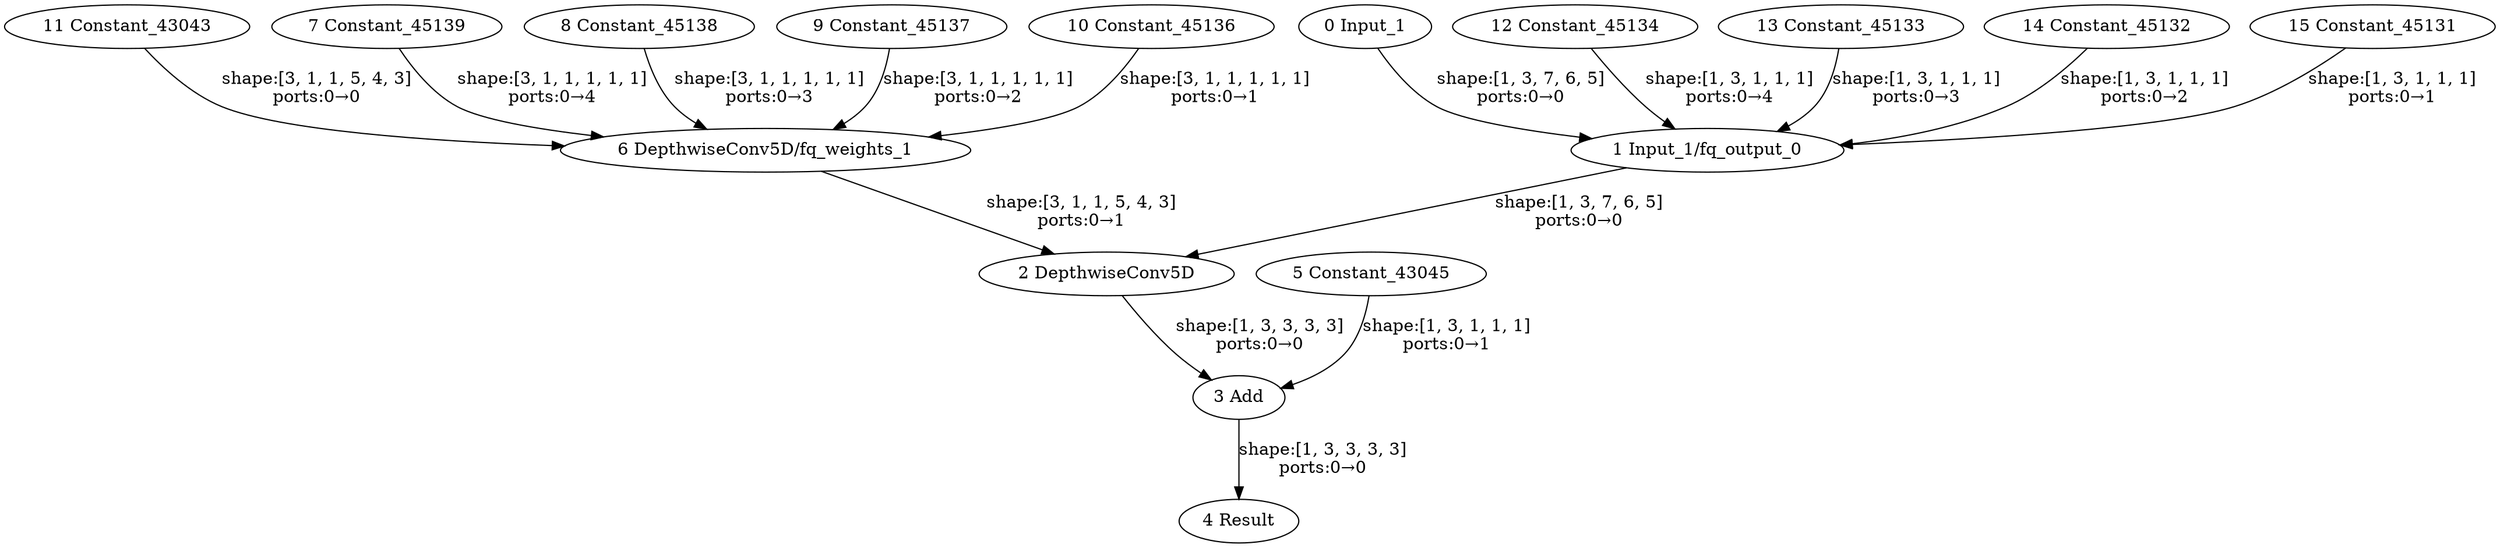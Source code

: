 strict digraph  {
"0 Input_1" [id=0, type=Parameter];
"1 Input_1/fq_output_0" [id=1, type=FakeQuantize];
"2 DepthwiseConv5D" [id=2, type=GroupConvolution];
"3 Add" [id=3, type=Add];
"4 Result" [id=4, type=Result];
"5 Constant_43045" [id=5, type=Constant];
"6 DepthwiseConv5D/fq_weights_1" [id=6, type=FakeQuantize];
"7 Constant_45139" [id=7, type=Constant];
"8 Constant_45138" [id=8, type=Constant];
"9 Constant_45137" [id=9, type=Constant];
"10 Constant_45136" [id=10, type=Constant];
"11 Constant_43043" [id=11, type=Constant];
"12 Constant_45134" [id=12, type=Constant];
"13 Constant_45133" [id=13, type=Constant];
"14 Constant_45132" [id=14, type=Constant];
"15 Constant_45131" [id=15, type=Constant];
"0 Input_1" -> "1 Input_1/fq_output_0"  [label="shape:[1, 3, 7, 6, 5]\nports:0→0", style=solid];
"1 Input_1/fq_output_0" -> "2 DepthwiseConv5D"  [label="shape:[1, 3, 7, 6, 5]\nports:0→0", style=solid];
"2 DepthwiseConv5D" -> "3 Add"  [label="shape:[1, 3, 3, 3, 3]\nports:0→0", style=solid];
"3 Add" -> "4 Result"  [label="shape:[1, 3, 3, 3, 3]\nports:0→0", style=solid];
"5 Constant_43045" -> "3 Add"  [label="shape:[1, 3, 1, 1, 1]\nports:0→1", style=solid];
"6 DepthwiseConv5D/fq_weights_1" -> "2 DepthwiseConv5D"  [label="shape:[3, 1, 1, 5, 4, 3]\nports:0→1", style=solid];
"7 Constant_45139" -> "6 DepthwiseConv5D/fq_weights_1"  [label="shape:[3, 1, 1, 1, 1, 1]\nports:0→4", style=solid];
"8 Constant_45138" -> "6 DepthwiseConv5D/fq_weights_1"  [label="shape:[3, 1, 1, 1, 1, 1]\nports:0→3", style=solid];
"9 Constant_45137" -> "6 DepthwiseConv5D/fq_weights_1"  [label="shape:[3, 1, 1, 1, 1, 1]\nports:0→2", style=solid];
"10 Constant_45136" -> "6 DepthwiseConv5D/fq_weights_1"  [label="shape:[3, 1, 1, 1, 1, 1]\nports:0→1", style=solid];
"11 Constant_43043" -> "6 DepthwiseConv5D/fq_weights_1"  [label="shape:[3, 1, 1, 5, 4, 3]\nports:0→0", style=solid];
"12 Constant_45134" -> "1 Input_1/fq_output_0"  [label="shape:[1, 3, 1, 1, 1]\nports:0→4", style=solid];
"13 Constant_45133" -> "1 Input_1/fq_output_0"  [label="shape:[1, 3, 1, 1, 1]\nports:0→3", style=solid];
"14 Constant_45132" -> "1 Input_1/fq_output_0"  [label="shape:[1, 3, 1, 1, 1]\nports:0→2", style=solid];
"15 Constant_45131" -> "1 Input_1/fq_output_0"  [label="shape:[1, 3, 1, 1, 1]\nports:0→1", style=solid];
}
